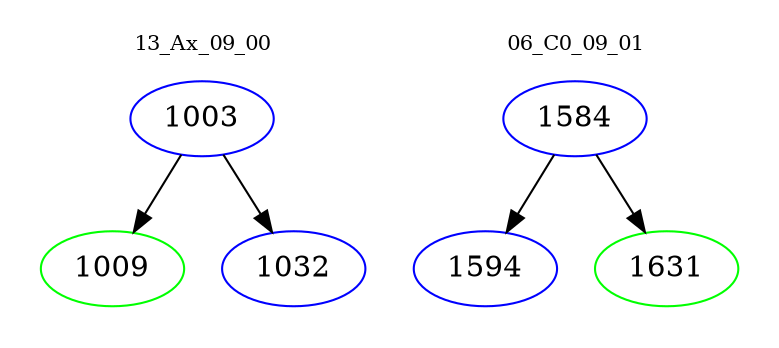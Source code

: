 digraph{
subgraph cluster_0 {
color = white
label = "13_Ax_09_00";
fontsize=10;
T0_1003 [label="1003", color="blue"]
T0_1003 -> T0_1009 [color="black"]
T0_1009 [label="1009", color="green"]
T0_1003 -> T0_1032 [color="black"]
T0_1032 [label="1032", color="blue"]
}
subgraph cluster_1 {
color = white
label = "06_C0_09_01";
fontsize=10;
T1_1584 [label="1584", color="blue"]
T1_1584 -> T1_1594 [color="black"]
T1_1594 [label="1594", color="blue"]
T1_1584 -> T1_1631 [color="black"]
T1_1631 [label="1631", color="green"]
}
}
